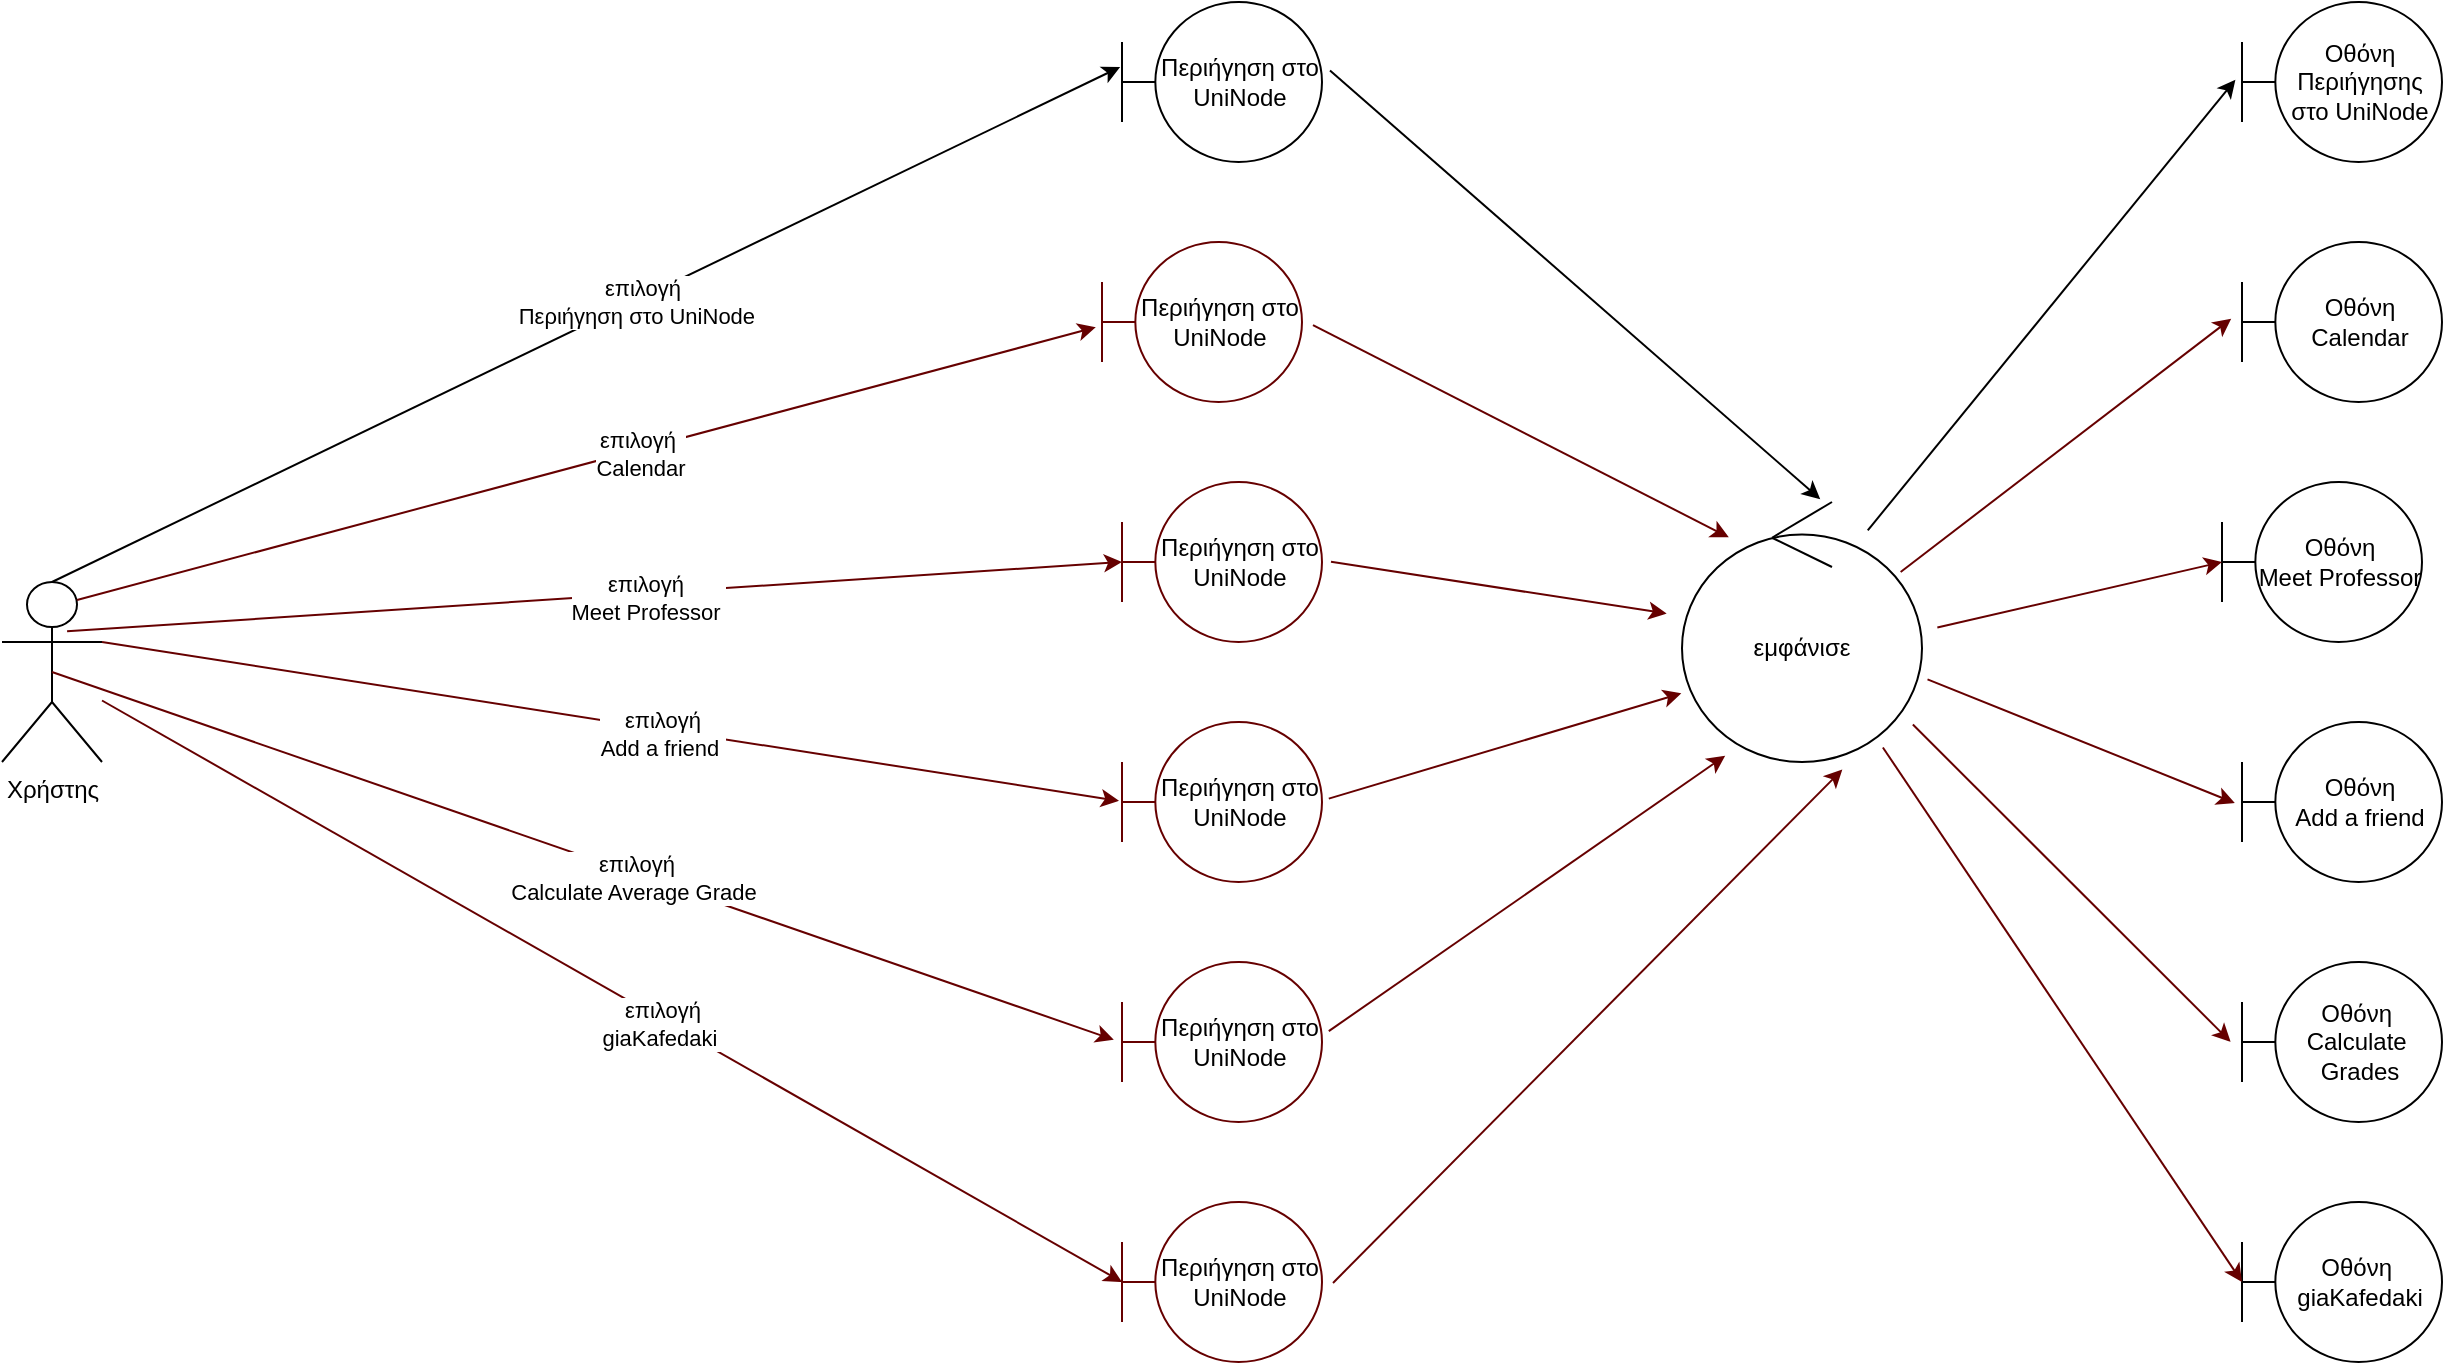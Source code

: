 <mxfile version="14.6.6" type="device"><diagram id="5qe1iQlpwbBcfIEXbVZA" name="Page-1"><mxGraphModel dx="1822" dy="708" grid="1" gridSize="10" guides="1" tooltips="1" connect="1" arrows="1" fold="1" page="1" pageScale="1" pageWidth="827" pageHeight="1169" math="0" shadow="0"><root><mxCell id="0"/><mxCell id="1" parent="0"/><mxCell id="8pPbmhGIzUy9s2U0XgHX-3" value="Περιήγηση στο UniNode" style="shape=umlBoundary;whiteSpace=wrap;html=1;" parent="1" vertex="1"><mxGeometry x="290" width="100" height="80" as="geometry"/></mxCell><mxCell id="8pPbmhGIzUy9s2U0XgHX-4" value="Χρήστης" style="shape=umlActor;verticalLabelPosition=bottom;verticalAlign=top;html=1;" parent="1" vertex="1"><mxGeometry x="-270" y="290" width="50" height="90" as="geometry"/></mxCell><mxCell id="8pPbmhGIzUy9s2U0XgHX-5" value="Περιήγηση στο UniNode" style="shape=umlBoundary;whiteSpace=wrap;html=1;strokeColor=#660000;" parent="1" vertex="1"><mxGeometry x="280" y="120" width="100" height="80" as="geometry"/></mxCell><mxCell id="8pPbmhGIzUy9s2U0XgHX-6" value="Περιήγηση στο UniNode" style="shape=umlBoundary;whiteSpace=wrap;html=1;strokeColor=#660000;" parent="1" vertex="1"><mxGeometry x="290" y="240" width="100" height="80" as="geometry"/></mxCell><mxCell id="8pPbmhGIzUy9s2U0XgHX-7" value="Περιήγηση στο UniNode" style="shape=umlBoundary;whiteSpace=wrap;html=1;strokeColor=#660000;" parent="1" vertex="1"><mxGeometry x="290" y="360" width="100" height="80" as="geometry"/></mxCell><mxCell id="8pPbmhGIzUy9s2U0XgHX-8" value="Περιήγηση στο UniNode" style="shape=umlBoundary;whiteSpace=wrap;html=1;strokeColor=#660000;" parent="1" vertex="1"><mxGeometry x="290" y="480" width="100" height="80" as="geometry"/></mxCell><mxCell id="8pPbmhGIzUy9s2U0XgHX-9" value="Περιήγηση στο UniNode" style="shape=umlBoundary;whiteSpace=wrap;html=1;strokeColor=#660000;" parent="1" vertex="1"><mxGeometry x="290" y="600" width="100" height="80" as="geometry"/></mxCell><mxCell id="8pPbmhGIzUy9s2U0XgHX-22" value="" style="endArrow=classic;html=1;entryX=-0.009;entryY=0.406;entryDx=0;entryDy=0;entryPerimeter=0;exitX=0.5;exitY=0;exitDx=0;exitDy=0;exitPerimeter=0;" parent="1" source="8pPbmhGIzUy9s2U0XgHX-4" target="8pPbmhGIzUy9s2U0XgHX-3" edge="1"><mxGeometry width="50" height="50" relative="1" as="geometry"><mxPoint x="63" y="310" as="sourcePoint"/><mxPoint x="510" y="230" as="targetPoint"/></mxGeometry></mxCell><mxCell id="8pPbmhGIzUy9s2U0XgHX-23" value="επιλογή &lt;br&gt;Περιήγηση στο UniNode&amp;nbsp;&amp;nbsp;" style="edgeLabel;html=1;align=center;verticalAlign=middle;resizable=0;points=[];" parent="8pPbmhGIzUy9s2U0XgHX-22" vertex="1" connectable="0"><mxGeometry x="0.101" y="-2" relative="1" as="geometry"><mxPoint as="offset"/></mxGeometry></mxCell><mxCell id="8pPbmhGIzUy9s2U0XgHX-26" value="" style="endArrow=classic;html=1;entryX=-0.031;entryY=0.533;entryDx=0;entryDy=0;entryPerimeter=0;exitX=0.75;exitY=0.1;exitDx=0;exitDy=0;exitPerimeter=0;strokeColor=#660000;" parent="1" source="8pPbmhGIzUy9s2U0XgHX-4" target="8pPbmhGIzUy9s2U0XgHX-5" edge="1"><mxGeometry width="50" height="50" relative="1" as="geometry"><mxPoint x="80" y="320" as="sourcePoint"/><mxPoint x="404.1" y="-47.52" as="targetPoint"/></mxGeometry></mxCell><mxCell id="8pPbmhGIzUy9s2U0XgHX-27" value="επιλογή&amp;nbsp;&lt;br&gt;Calendar" style="edgeLabel;html=1;align=center;verticalAlign=middle;resizable=0;points=[];" parent="8pPbmhGIzUy9s2U0XgHX-26" vertex="1" connectable="0"><mxGeometry x="0.101" y="-2" relative="1" as="geometry"><mxPoint as="offset"/></mxGeometry></mxCell><mxCell id="8pPbmhGIzUy9s2U0XgHX-28" value="" style="endArrow=classic;html=1;entryX=0;entryY=0.5;entryDx=0;entryDy=0;entryPerimeter=0;exitX=0.651;exitY=0.274;exitDx=0;exitDy=0;exitPerimeter=0;strokeColor=#660000;" parent="1" source="8pPbmhGIzUy9s2U0XgHX-4" target="8pPbmhGIzUy9s2U0XgHX-6" edge="1"><mxGeometry width="50" height="50" relative="1" as="geometry"><mxPoint x="80" y="330" as="sourcePoint"/><mxPoint x="376.9" y="222.64" as="targetPoint"/></mxGeometry></mxCell><mxCell id="8pPbmhGIzUy9s2U0XgHX-29" value="επιλογή&amp;nbsp;&lt;br&gt;Meet Professor&amp;nbsp;" style="edgeLabel;html=1;align=center;verticalAlign=middle;resizable=0;points=[];" parent="8pPbmhGIzUy9s2U0XgHX-28" vertex="1" connectable="0"><mxGeometry x="0.101" y="-2" relative="1" as="geometry"><mxPoint as="offset"/></mxGeometry></mxCell><mxCell id="8pPbmhGIzUy9s2U0XgHX-30" value="" style="endArrow=classic;html=1;entryX=-0.015;entryY=0.493;entryDx=0;entryDy=0;entryPerimeter=0;exitX=1;exitY=0.333;exitDx=0;exitDy=0;exitPerimeter=0;strokeColor=#660000;" parent="1" source="8pPbmhGIzUy9s2U0XgHX-4" target="8pPbmhGIzUy9s2U0XgHX-7" edge="1"><mxGeometry width="50" height="50" relative="1" as="geometry"><mxPoint x="-180" y="340" as="sourcePoint"/><mxPoint x="250" y="395" as="targetPoint"/></mxGeometry></mxCell><mxCell id="8pPbmhGIzUy9s2U0XgHX-31" value="επιλογή&lt;br&gt;Add a friend&amp;nbsp;" style="edgeLabel;html=1;align=center;verticalAlign=middle;resizable=0;points=[];" parent="8pPbmhGIzUy9s2U0XgHX-30" vertex="1" connectable="0"><mxGeometry x="0.101" y="-2" relative="1" as="geometry"><mxPoint as="offset"/></mxGeometry></mxCell><mxCell id="8pPbmhGIzUy9s2U0XgHX-32" value="" style="endArrow=classic;html=1;entryX=-0.041;entryY=0.486;entryDx=0;entryDy=0;entryPerimeter=0;exitX=0.5;exitY=0.5;exitDx=0;exitDy=0;exitPerimeter=0;strokeColor=#660000;" parent="1" source="8pPbmhGIzUy9s2U0XgHX-4" target="8pPbmhGIzUy9s2U0XgHX-8" edge="1"><mxGeometry width="50" height="50" relative="1" as="geometry"><mxPoint x="80" y="370" as="sourcePoint"/><mxPoint x="310" y="460" as="targetPoint"/></mxGeometry></mxCell><mxCell id="8pPbmhGIzUy9s2U0XgHX-33" value="επιλογή&lt;br&gt;Calculate Average Grade&amp;nbsp;" style="edgeLabel;html=1;align=center;verticalAlign=middle;resizable=0;points=[];" parent="8pPbmhGIzUy9s2U0XgHX-32" vertex="1" connectable="0"><mxGeometry x="0.101" y="-2" relative="1" as="geometry"><mxPoint as="offset"/></mxGeometry></mxCell><mxCell id="8pPbmhGIzUy9s2U0XgHX-34" value="" style="endArrow=classic;html=1;entryX=0;entryY=0.5;entryDx=0;entryDy=0;entryPerimeter=0;strokeColor=#660000;" parent="1" source="8pPbmhGIzUy9s2U0XgHX-4" target="8pPbmhGIzUy9s2U0XgHX-9" edge="1"><mxGeometry width="50" height="50" relative="1" as="geometry"><mxPoint x="80" y="400" as="sourcePoint"/><mxPoint x="350" y="440" as="targetPoint"/></mxGeometry></mxCell><mxCell id="8pPbmhGIzUy9s2U0XgHX-35" value="επιλογή&lt;br&gt;giaKafedaki&amp;nbsp;" style="edgeLabel;html=1;align=center;verticalAlign=middle;resizable=0;points=[];" parent="8pPbmhGIzUy9s2U0XgHX-34" vertex="1" connectable="0"><mxGeometry x="0.101" y="-2" relative="1" as="geometry"><mxPoint as="offset"/></mxGeometry></mxCell><mxCell id="8pPbmhGIzUy9s2U0XgHX-36" value="εμφάνισε" style="ellipse;shape=umlControl;whiteSpace=wrap;html=1;" parent="1" vertex="1"><mxGeometry x="570" y="250" width="120" height="130" as="geometry"/></mxCell><mxCell id="8pPbmhGIzUy9s2U0XgHX-37" value="" style="endArrow=classic;html=1;exitX=1.04;exitY=0.428;exitDx=0;exitDy=0;exitPerimeter=0;entryX=0.576;entryY=-0.011;entryDx=0;entryDy=0;entryPerimeter=0;" parent="1" source="8pPbmhGIzUy9s2U0XgHX-3" target="8pPbmhGIzUy9s2U0XgHX-36" edge="1"><mxGeometry width="50" height="50" relative="1" as="geometry"><mxPoint x="500" y="340" as="sourcePoint"/><mxPoint x="550" y="290" as="targetPoint"/></mxGeometry></mxCell><mxCell id="8pPbmhGIzUy9s2U0XgHX-38" value="" style="endArrow=classic;html=1;exitX=1.055;exitY=0.519;exitDx=0;exitDy=0;exitPerimeter=0;entryX=0.195;entryY=0.136;entryDx=0;entryDy=0;entryPerimeter=0;strokeColor=#660000;" parent="1" source="8pPbmhGIzUy9s2U0XgHX-5" target="8pPbmhGIzUy9s2U0XgHX-36" edge="1"><mxGeometry width="50" height="50" relative="1" as="geometry"><mxPoint x="500" y="420" as="sourcePoint"/><mxPoint x="550" y="370" as="targetPoint"/></mxGeometry></mxCell><mxCell id="8pPbmhGIzUy9s2U0XgHX-39" value="" style="endArrow=classic;html=1;exitX=1.045;exitY=0.499;exitDx=0;exitDy=0;exitPerimeter=0;entryX=-0.064;entryY=0.429;entryDx=0;entryDy=0;entryPerimeter=0;strokeColor=#660000;" parent="1" source="8pPbmhGIzUy9s2U0XgHX-6" target="8pPbmhGIzUy9s2U0XgHX-36" edge="1"><mxGeometry width="50" height="50" relative="1" as="geometry"><mxPoint x="500" y="420" as="sourcePoint"/><mxPoint x="550" y="370" as="targetPoint"/></mxGeometry></mxCell><mxCell id="8pPbmhGIzUy9s2U0XgHX-40" value="" style="endArrow=classic;html=1;exitX=1.034;exitY=0.479;exitDx=0;exitDy=0;exitPerimeter=0;entryX=-0.003;entryY=0.736;entryDx=0;entryDy=0;entryPerimeter=0;strokeColor=#660000;" parent="1" source="8pPbmhGIzUy9s2U0XgHX-7" target="8pPbmhGIzUy9s2U0XgHX-36" edge="1"><mxGeometry width="50" height="50" relative="1" as="geometry"><mxPoint x="500" y="420" as="sourcePoint"/><mxPoint x="550" y="370" as="targetPoint"/></mxGeometry></mxCell><mxCell id="8pPbmhGIzUy9s2U0XgHX-41" value="" style="endArrow=classic;html=1;exitX=1.034;exitY=0.432;exitDx=0;exitDy=0;exitPerimeter=0;entryX=0.18;entryY=0.976;entryDx=0;entryDy=0;entryPerimeter=0;strokeColor=#660000;" parent="1" source="8pPbmhGIzUy9s2U0XgHX-8" target="8pPbmhGIzUy9s2U0XgHX-36" edge="1"><mxGeometry width="50" height="50" relative="1" as="geometry"><mxPoint x="500" y="420" as="sourcePoint"/><mxPoint x="550" y="370" as="targetPoint"/></mxGeometry></mxCell><mxCell id="8pPbmhGIzUy9s2U0XgHX-42" value="" style="endArrow=classic;html=1;exitX=1.055;exitY=0.506;exitDx=0;exitDy=0;exitPerimeter=0;entryX=0.668;entryY=1.029;entryDx=0;entryDy=0;entryPerimeter=0;strokeColor=#660000;" parent="1" source="8pPbmhGIzUy9s2U0XgHX-9" target="8pPbmhGIzUy9s2U0XgHX-36" edge="1"><mxGeometry width="50" height="50" relative="1" as="geometry"><mxPoint x="500" y="420" as="sourcePoint"/><mxPoint x="550" y="370" as="targetPoint"/></mxGeometry></mxCell><mxCell id="8pPbmhGIzUy9s2U0XgHX-43" value="Οθόνη&lt;br&gt;Περιήγησης στο UniNode" style="shape=umlBoundary;whiteSpace=wrap;html=1;" parent="1" vertex="1"><mxGeometry x="850" width="100" height="80" as="geometry"/></mxCell><mxCell id="8pPbmhGIzUy9s2U0XgHX-44" value="Οθόνη&lt;br&gt;Calendar" style="shape=umlBoundary;whiteSpace=wrap;html=1;" parent="1" vertex="1"><mxGeometry x="850" y="120" width="100" height="80" as="geometry"/></mxCell><mxCell id="8pPbmhGIzUy9s2U0XgHX-45" value="Οθόνη&lt;br&gt;Meet Professor" style="shape=umlBoundary;whiteSpace=wrap;html=1;" parent="1" vertex="1"><mxGeometry x="840" y="240" width="100" height="80" as="geometry"/></mxCell><mxCell id="8pPbmhGIzUy9s2U0XgHX-46" value="Οθόνη&lt;br&gt;Add a friend" style="shape=umlBoundary;whiteSpace=wrap;html=1;" parent="1" vertex="1"><mxGeometry x="850" y="360" width="100" height="80" as="geometry"/></mxCell><mxCell id="8pPbmhGIzUy9s2U0XgHX-47" value="Οθόνη&amp;nbsp;&lt;br&gt;Calculate&amp;nbsp; Grades" style="shape=umlBoundary;whiteSpace=wrap;html=1;" parent="1" vertex="1"><mxGeometry x="850" y="480" width="100" height="80" as="geometry"/></mxCell><mxCell id="8pPbmhGIzUy9s2U0XgHX-48" value="Oθόνη&amp;nbsp;&lt;br&gt;giaKafedaki" style="shape=umlBoundary;whiteSpace=wrap;html=1;" parent="1" vertex="1"><mxGeometry x="850" y="600" width="100" height="80" as="geometry"/></mxCell><mxCell id="8pPbmhGIzUy9s2U0XgHX-49" value="" style="endArrow=classic;html=1;entryX=-0.033;entryY=0.486;entryDx=0;entryDy=0;entryPerimeter=0;exitX=0.774;exitY=0.109;exitDx=0;exitDy=0;exitPerimeter=0;" parent="1" source="8pPbmhGIzUy9s2U0XgHX-36" target="8pPbmhGIzUy9s2U0XgHX-43" edge="1"><mxGeometry width="50" height="50" relative="1" as="geometry"><mxPoint x="630" y="280" as="sourcePoint"/><mxPoint x="550" y="300" as="targetPoint"/></mxGeometry></mxCell><mxCell id="8pPbmhGIzUy9s2U0XgHX-50" value="" style="endArrow=classic;html=1;entryX=-0.054;entryY=0.479;entryDx=0;entryDy=0;entryPerimeter=0;exitX=0.911;exitY=0.269;exitDx=0;exitDy=0;exitPerimeter=0;strokeColor=#660000;" parent="1" source="8pPbmhGIzUy9s2U0XgHX-36" target="8pPbmhGIzUy9s2U0XgHX-44" edge="1"><mxGeometry width="50" height="50" relative="1" as="geometry"><mxPoint x="500" y="350" as="sourcePoint"/><mxPoint x="550" y="300" as="targetPoint"/></mxGeometry></mxCell><mxCell id="8pPbmhGIzUy9s2U0XgHX-51" value="" style="endArrow=classic;html=1;entryX=0;entryY=0.5;entryDx=0;entryDy=0;entryPerimeter=0;exitX=1.064;exitY=0.483;exitDx=0;exitDy=0;exitPerimeter=0;strokeColor=#660000;" parent="1" source="8pPbmhGIzUy9s2U0XgHX-36" target="8pPbmhGIzUy9s2U0XgHX-45" edge="1"><mxGeometry width="50" height="50" relative="1" as="geometry"><mxPoint x="500" y="350" as="sourcePoint"/><mxPoint x="550" y="300" as="targetPoint"/></mxGeometry></mxCell><mxCell id="8pPbmhGIzUy9s2U0XgHX-52" value="" style="endArrow=classic;html=1;entryX=-0.036;entryY=0.506;entryDx=0;entryDy=0;entryPerimeter=0;strokeColor=#660000;exitX=1.023;exitY=0.682;exitDx=0;exitDy=0;exitPerimeter=0;" parent="1" source="8pPbmhGIzUy9s2U0XgHX-36" target="8pPbmhGIzUy9s2U0XgHX-46" edge="1"><mxGeometry width="50" height="50" relative="1" as="geometry"><mxPoint x="710" y="339" as="sourcePoint"/><mxPoint x="550" y="300" as="targetPoint"/></mxGeometry></mxCell><mxCell id="8pPbmhGIzUy9s2U0XgHX-53" value="" style="endArrow=classic;html=1;entryX=-0.057;entryY=0.499;entryDx=0;entryDy=0;entryPerimeter=0;exitX=0.962;exitY=0.856;exitDx=0;exitDy=0;exitPerimeter=0;strokeColor=#660000;" parent="1" source="8pPbmhGIzUy9s2U0XgHX-36" target="8pPbmhGIzUy9s2U0XgHX-47" edge="1"><mxGeometry width="50" height="50" relative="1" as="geometry"><mxPoint x="500" y="350" as="sourcePoint"/><mxPoint x="550" y="300" as="targetPoint"/></mxGeometry></mxCell><mxCell id="8pPbmhGIzUy9s2U0XgHX-54" value="" style="endArrow=classic;html=1;entryX=0;entryY=0.5;entryDx=0;entryDy=0;entryPerimeter=0;strokeColor=#660000;exitX=0.837;exitY=0.944;exitDx=0;exitDy=0;exitPerimeter=0;" parent="1" source="8pPbmhGIzUy9s2U0XgHX-36" target="8pPbmhGIzUy9s2U0XgHX-48" edge="1"><mxGeometry width="50" height="50" relative="1" as="geometry"><mxPoint x="680" y="380" as="sourcePoint"/><mxPoint x="550" y="300" as="targetPoint"/></mxGeometry></mxCell></root></mxGraphModel></diagram></mxfile>
